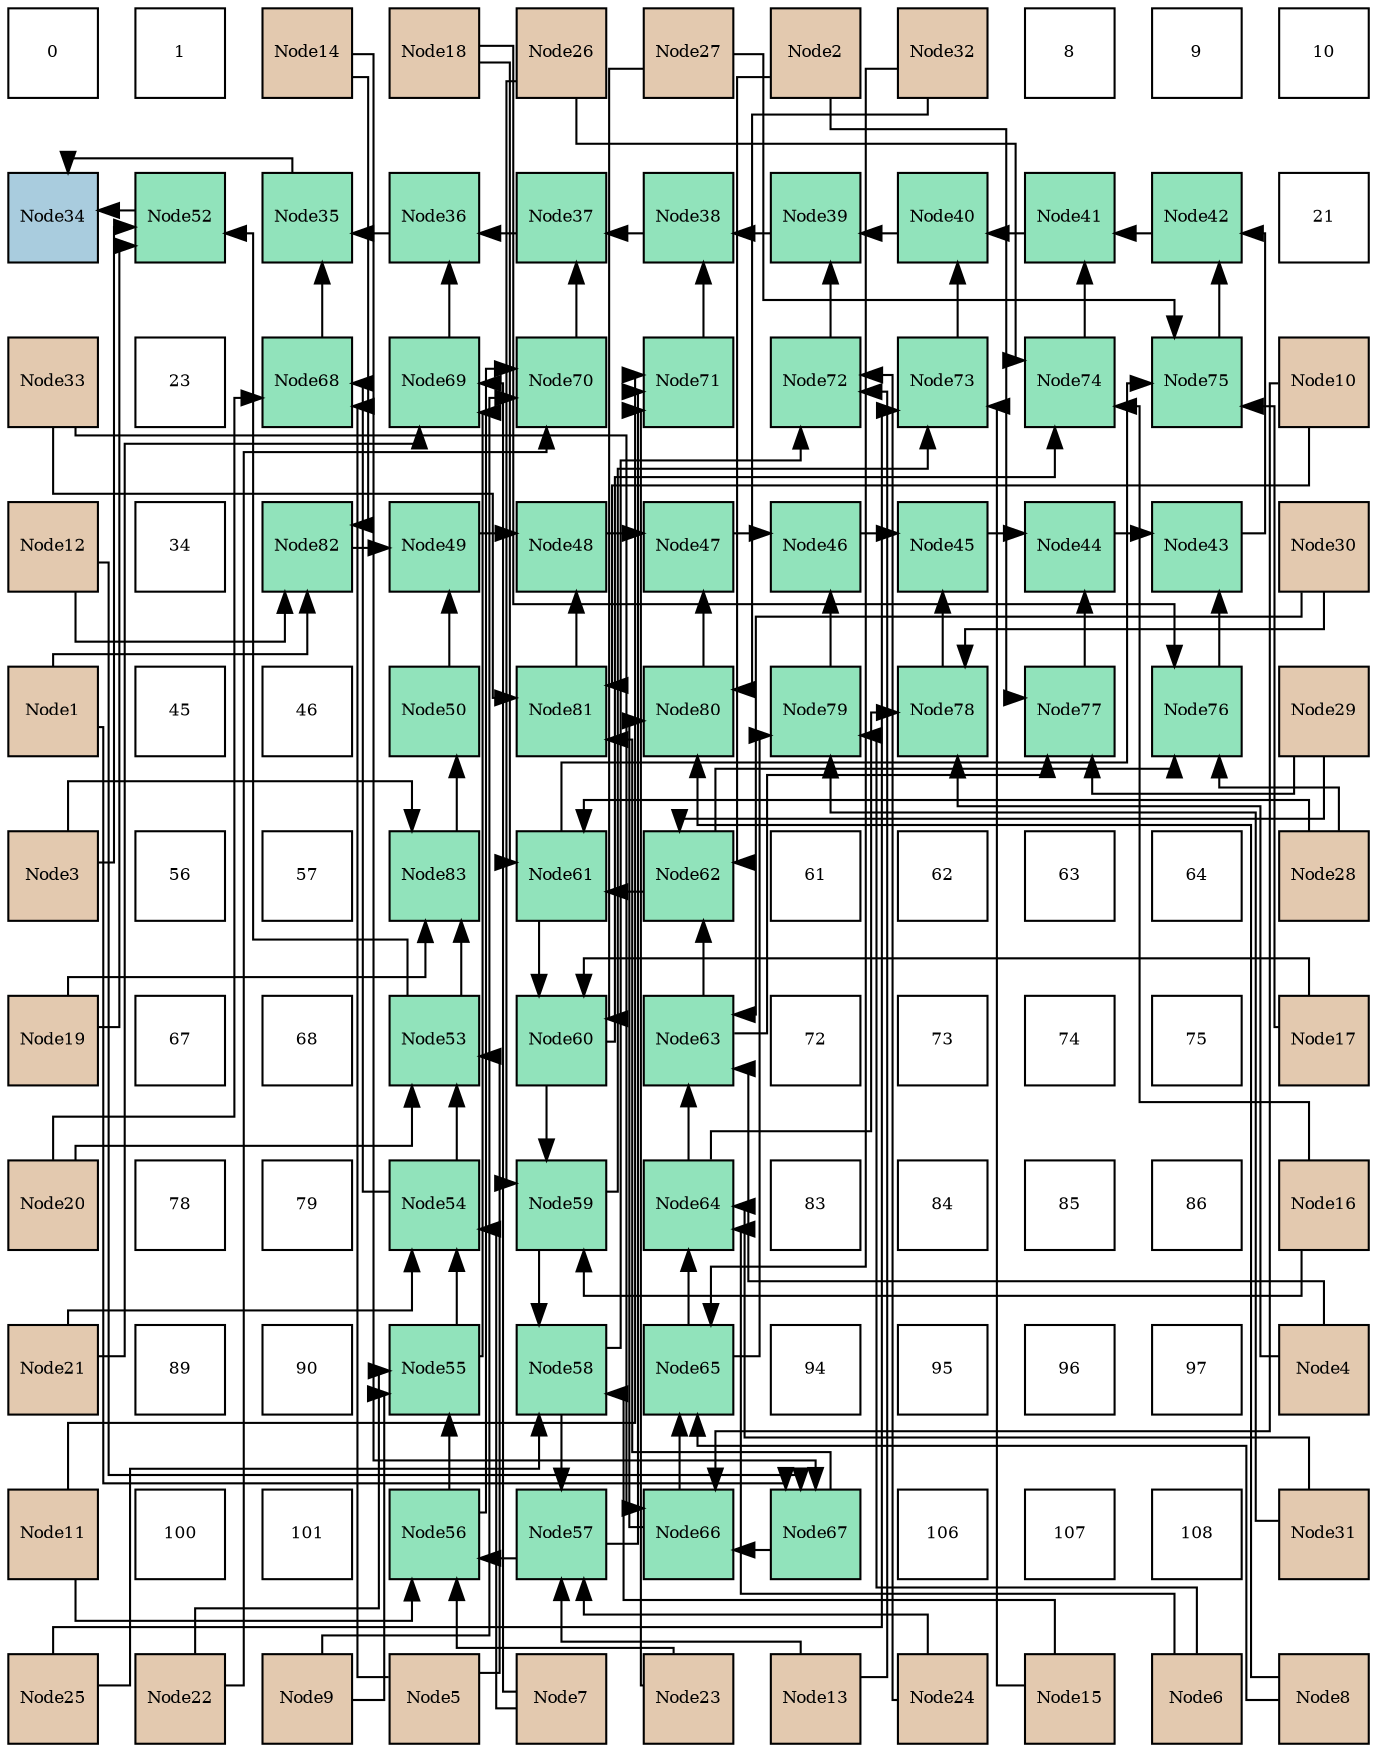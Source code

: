 digraph layout{
 rankdir=TB;
 splines=ortho;
 node [style=filled shape=square fixedsize=true width=0.6];
0[label="0", fontsize=8, fillcolor="#ffffff"];
1[label="1", fontsize=8, fillcolor="#ffffff"];
2[label="Node14", fontsize=8, fillcolor="#e3c9af"];
3[label="Node18", fontsize=8, fillcolor="#e3c9af"];
4[label="Node26", fontsize=8, fillcolor="#e3c9af"];
5[label="Node27", fontsize=8, fillcolor="#e3c9af"];
6[label="Node2", fontsize=8, fillcolor="#e3c9af"];
7[label="Node32", fontsize=8, fillcolor="#e3c9af"];
8[label="8", fontsize=8, fillcolor="#ffffff"];
9[label="9", fontsize=8, fillcolor="#ffffff"];
10[label="10", fontsize=8, fillcolor="#ffffff"];
11[label="Node34", fontsize=8, fillcolor="#a9ccde"];
12[label="Node52", fontsize=8, fillcolor="#91e3bb"];
13[label="Node35", fontsize=8, fillcolor="#91e3bb"];
14[label="Node36", fontsize=8, fillcolor="#91e3bb"];
15[label="Node37", fontsize=8, fillcolor="#91e3bb"];
16[label="Node38", fontsize=8, fillcolor="#91e3bb"];
17[label="Node39", fontsize=8, fillcolor="#91e3bb"];
18[label="Node40", fontsize=8, fillcolor="#91e3bb"];
19[label="Node41", fontsize=8, fillcolor="#91e3bb"];
20[label="Node42", fontsize=8, fillcolor="#91e3bb"];
21[label="21", fontsize=8, fillcolor="#ffffff"];
22[label="Node33", fontsize=8, fillcolor="#e3c9af"];
23[label="23", fontsize=8, fillcolor="#ffffff"];
24[label="Node68", fontsize=8, fillcolor="#91e3bb"];
25[label="Node69", fontsize=8, fillcolor="#91e3bb"];
26[label="Node70", fontsize=8, fillcolor="#91e3bb"];
27[label="Node71", fontsize=8, fillcolor="#91e3bb"];
28[label="Node72", fontsize=8, fillcolor="#91e3bb"];
29[label="Node73", fontsize=8, fillcolor="#91e3bb"];
30[label="Node74", fontsize=8, fillcolor="#91e3bb"];
31[label="Node75", fontsize=8, fillcolor="#91e3bb"];
32[label="Node10", fontsize=8, fillcolor="#e3c9af"];
33[label="Node12", fontsize=8, fillcolor="#e3c9af"];
34[label="34", fontsize=8, fillcolor="#ffffff"];
35[label="Node82", fontsize=8, fillcolor="#91e3bb"];
36[label="Node49", fontsize=8, fillcolor="#91e3bb"];
37[label="Node48", fontsize=8, fillcolor="#91e3bb"];
38[label="Node47", fontsize=8, fillcolor="#91e3bb"];
39[label="Node46", fontsize=8, fillcolor="#91e3bb"];
40[label="Node45", fontsize=8, fillcolor="#91e3bb"];
41[label="Node44", fontsize=8, fillcolor="#91e3bb"];
42[label="Node43", fontsize=8, fillcolor="#91e3bb"];
43[label="Node30", fontsize=8, fillcolor="#e3c9af"];
44[label="Node1", fontsize=8, fillcolor="#e3c9af"];
45[label="45", fontsize=8, fillcolor="#ffffff"];
46[label="46", fontsize=8, fillcolor="#ffffff"];
47[label="Node50", fontsize=8, fillcolor="#91e3bb"];
48[label="Node81", fontsize=8, fillcolor="#91e3bb"];
49[label="Node80", fontsize=8, fillcolor="#91e3bb"];
50[label="Node79", fontsize=8, fillcolor="#91e3bb"];
51[label="Node78", fontsize=8, fillcolor="#91e3bb"];
52[label="Node77", fontsize=8, fillcolor="#91e3bb"];
53[label="Node76", fontsize=8, fillcolor="#91e3bb"];
54[label="Node29", fontsize=8, fillcolor="#e3c9af"];
55[label="Node3", fontsize=8, fillcolor="#e3c9af"];
56[label="56", fontsize=8, fillcolor="#ffffff"];
57[label="57", fontsize=8, fillcolor="#ffffff"];
58[label="Node83", fontsize=8, fillcolor="#91e3bb"];
59[label="Node61", fontsize=8, fillcolor="#91e3bb"];
60[label="Node62", fontsize=8, fillcolor="#91e3bb"];
61[label="61", fontsize=8, fillcolor="#ffffff"];
62[label="62", fontsize=8, fillcolor="#ffffff"];
63[label="63", fontsize=8, fillcolor="#ffffff"];
64[label="64", fontsize=8, fillcolor="#ffffff"];
65[label="Node28", fontsize=8, fillcolor="#e3c9af"];
66[label="Node19", fontsize=8, fillcolor="#e3c9af"];
67[label="67", fontsize=8, fillcolor="#ffffff"];
68[label="68", fontsize=8, fillcolor="#ffffff"];
69[label="Node53", fontsize=8, fillcolor="#91e3bb"];
70[label="Node60", fontsize=8, fillcolor="#91e3bb"];
71[label="Node63", fontsize=8, fillcolor="#91e3bb"];
72[label="72", fontsize=8, fillcolor="#ffffff"];
73[label="73", fontsize=8, fillcolor="#ffffff"];
74[label="74", fontsize=8, fillcolor="#ffffff"];
75[label="75", fontsize=8, fillcolor="#ffffff"];
76[label="Node17", fontsize=8, fillcolor="#e3c9af"];
77[label="Node20", fontsize=8, fillcolor="#e3c9af"];
78[label="78", fontsize=8, fillcolor="#ffffff"];
79[label="79", fontsize=8, fillcolor="#ffffff"];
80[label="Node54", fontsize=8, fillcolor="#91e3bb"];
81[label="Node59", fontsize=8, fillcolor="#91e3bb"];
82[label="Node64", fontsize=8, fillcolor="#91e3bb"];
83[label="83", fontsize=8, fillcolor="#ffffff"];
84[label="84", fontsize=8, fillcolor="#ffffff"];
85[label="85", fontsize=8, fillcolor="#ffffff"];
86[label="86", fontsize=8, fillcolor="#ffffff"];
87[label="Node16", fontsize=8, fillcolor="#e3c9af"];
88[label="Node21", fontsize=8, fillcolor="#e3c9af"];
89[label="89", fontsize=8, fillcolor="#ffffff"];
90[label="90", fontsize=8, fillcolor="#ffffff"];
91[label="Node55", fontsize=8, fillcolor="#91e3bb"];
92[label="Node58", fontsize=8, fillcolor="#91e3bb"];
93[label="Node65", fontsize=8, fillcolor="#91e3bb"];
94[label="94", fontsize=8, fillcolor="#ffffff"];
95[label="95", fontsize=8, fillcolor="#ffffff"];
96[label="96", fontsize=8, fillcolor="#ffffff"];
97[label="97", fontsize=8, fillcolor="#ffffff"];
98[label="Node4", fontsize=8, fillcolor="#e3c9af"];
99[label="Node11", fontsize=8, fillcolor="#e3c9af"];
100[label="100", fontsize=8, fillcolor="#ffffff"];
101[label="101", fontsize=8, fillcolor="#ffffff"];
102[label="Node56", fontsize=8, fillcolor="#91e3bb"];
103[label="Node57", fontsize=8, fillcolor="#91e3bb"];
104[label="Node66", fontsize=8, fillcolor="#91e3bb"];
105[label="Node67", fontsize=8, fillcolor="#91e3bb"];
106[label="106", fontsize=8, fillcolor="#ffffff"];
107[label="107", fontsize=8, fillcolor="#ffffff"];
108[label="108", fontsize=8, fillcolor="#ffffff"];
109[label="Node31", fontsize=8, fillcolor="#e3c9af"];
110[label="Node25", fontsize=8, fillcolor="#e3c9af"];
111[label="Node22", fontsize=8, fillcolor="#e3c9af"];
112[label="Node9", fontsize=8, fillcolor="#e3c9af"];
113[label="Node5", fontsize=8, fillcolor="#e3c9af"];
114[label="Node7", fontsize=8, fillcolor="#e3c9af"];
115[label="Node23", fontsize=8, fillcolor="#e3c9af"];
116[label="Node13", fontsize=8, fillcolor="#e3c9af"];
117[label="Node24", fontsize=8, fillcolor="#e3c9af"];
118[label="Node15", fontsize=8, fillcolor="#e3c9af"];
119[label="Node6", fontsize=8, fillcolor="#e3c9af"];
120[label="Node8", fontsize=8, fillcolor="#e3c9af"];
edge [constraint=false, style=vis];13 -> 11;
12 -> 11;
14 -> 13;
24 -> 13;
15 -> 14;
25 -> 14;
16 -> 15;
26 -> 15;
17 -> 16;
27 -> 16;
18 -> 17;
28 -> 17;
19 -> 18;
29 -> 18;
20 -> 19;
30 -> 19;
42 -> 20;
31 -> 20;
41 -> 42;
53 -> 42;
40 -> 41;
52 -> 41;
39 -> 40;
51 -> 40;
38 -> 39;
50 -> 39;
37 -> 38;
49 -> 38;
36 -> 37;
48 -> 37;
47 -> 36;
35 -> 36;
58 -> 47;
69 -> 12;
55 -> 12;
66 -> 12;
69 -> 58;
55 -> 58;
66 -> 58;
80 -> 69;
113 -> 69;
77 -> 69;
80 -> 24;
113 -> 24;
77 -> 24;
91 -> 80;
114 -> 80;
88 -> 80;
91 -> 25;
114 -> 25;
88 -> 25;
102 -> 91;
112 -> 91;
111 -> 91;
102 -> 26;
112 -> 26;
111 -> 26;
103 -> 102;
99 -> 102;
115 -> 102;
103 -> 27;
99 -> 27;
115 -> 27;
92 -> 103;
116 -> 103;
117 -> 103;
92 -> 28;
116 -> 28;
117 -> 28;
81 -> 92;
118 -> 92;
110 -> 92;
81 -> 29;
118 -> 29;
110 -> 29;
70 -> 81;
87 -> 81;
4 -> 81;
70 -> 30;
87 -> 30;
4 -> 30;
59 -> 70;
76 -> 70;
5 -> 70;
59 -> 31;
76 -> 31;
5 -> 31;
60 -> 59;
3 -> 59;
65 -> 59;
60 -> 53;
3 -> 53;
65 -> 53;
71 -> 60;
6 -> 60;
54 -> 60;
71 -> 52;
6 -> 52;
54 -> 52;
82 -> 71;
98 -> 71;
43 -> 71;
82 -> 51;
98 -> 51;
43 -> 51;
93 -> 82;
119 -> 82;
109 -> 82;
93 -> 50;
119 -> 50;
109 -> 50;
104 -> 93;
120 -> 93;
7 -> 93;
104 -> 49;
120 -> 49;
7 -> 49;
105 -> 104;
32 -> 104;
22 -> 104;
105 -> 48;
32 -> 48;
22 -> 48;
44 -> 105;
33 -> 105;
2 -> 105;
44 -> 35;
33 -> 35;
2 -> 35;
edge [constraint=true, style=invis];
0 -> 11 -> 22 -> 33 -> 44 -> 55 -> 66 -> 77 -> 88 -> 99 -> 110;
1 -> 12 -> 23 -> 34 -> 45 -> 56 -> 67 -> 78 -> 89 -> 100 -> 111;
2 -> 13 -> 24 -> 35 -> 46 -> 57 -> 68 -> 79 -> 90 -> 101 -> 112;
3 -> 14 -> 25 -> 36 -> 47 -> 58 -> 69 -> 80 -> 91 -> 102 -> 113;
4 -> 15 -> 26 -> 37 -> 48 -> 59 -> 70 -> 81 -> 92 -> 103 -> 114;
5 -> 16 -> 27 -> 38 -> 49 -> 60 -> 71 -> 82 -> 93 -> 104 -> 115;
6 -> 17 -> 28 -> 39 -> 50 -> 61 -> 72 -> 83 -> 94 -> 105 -> 116;
7 -> 18 -> 29 -> 40 -> 51 -> 62 -> 73 -> 84 -> 95 -> 106 -> 117;
8 -> 19 -> 30 -> 41 -> 52 -> 63 -> 74 -> 85 -> 96 -> 107 -> 118;
9 -> 20 -> 31 -> 42 -> 53 -> 64 -> 75 -> 86 -> 97 -> 108 -> 119;
10 -> 21 -> 32 -> 43 -> 54 -> 65 -> 76 -> 87 -> 98 -> 109 -> 120;
rank = same {0 -> 1 -> 2 -> 3 -> 4 -> 5 -> 6 -> 7 -> 8 -> 9 -> 10};
rank = same {11 -> 12 -> 13 -> 14 -> 15 -> 16 -> 17 -> 18 -> 19 -> 20 -> 21};
rank = same {22 -> 23 -> 24 -> 25 -> 26 -> 27 -> 28 -> 29 -> 30 -> 31 -> 32};
rank = same {33 -> 34 -> 35 -> 36 -> 37 -> 38 -> 39 -> 40 -> 41 -> 42 -> 43};
rank = same {44 -> 45 -> 46 -> 47 -> 48 -> 49 -> 50 -> 51 -> 52 -> 53 -> 54};
rank = same {55 -> 56 -> 57 -> 58 -> 59 -> 60 -> 61 -> 62 -> 63 -> 64 -> 65};
rank = same {66 -> 67 -> 68 -> 69 -> 70 -> 71 -> 72 -> 73 -> 74 -> 75 -> 76};
rank = same {77 -> 78 -> 79 -> 80 -> 81 -> 82 -> 83 -> 84 -> 85 -> 86 -> 87};
rank = same {88 -> 89 -> 90 -> 91 -> 92 -> 93 -> 94 -> 95 -> 96 -> 97 -> 98};
rank = same {99 -> 100 -> 101 -> 102 -> 103 -> 104 -> 105 -> 106 -> 107 -> 108 -> 109};
rank = same {110 -> 111 -> 112 -> 113 -> 114 -> 115 -> 116 -> 117 -> 118 -> 119 -> 120};
}